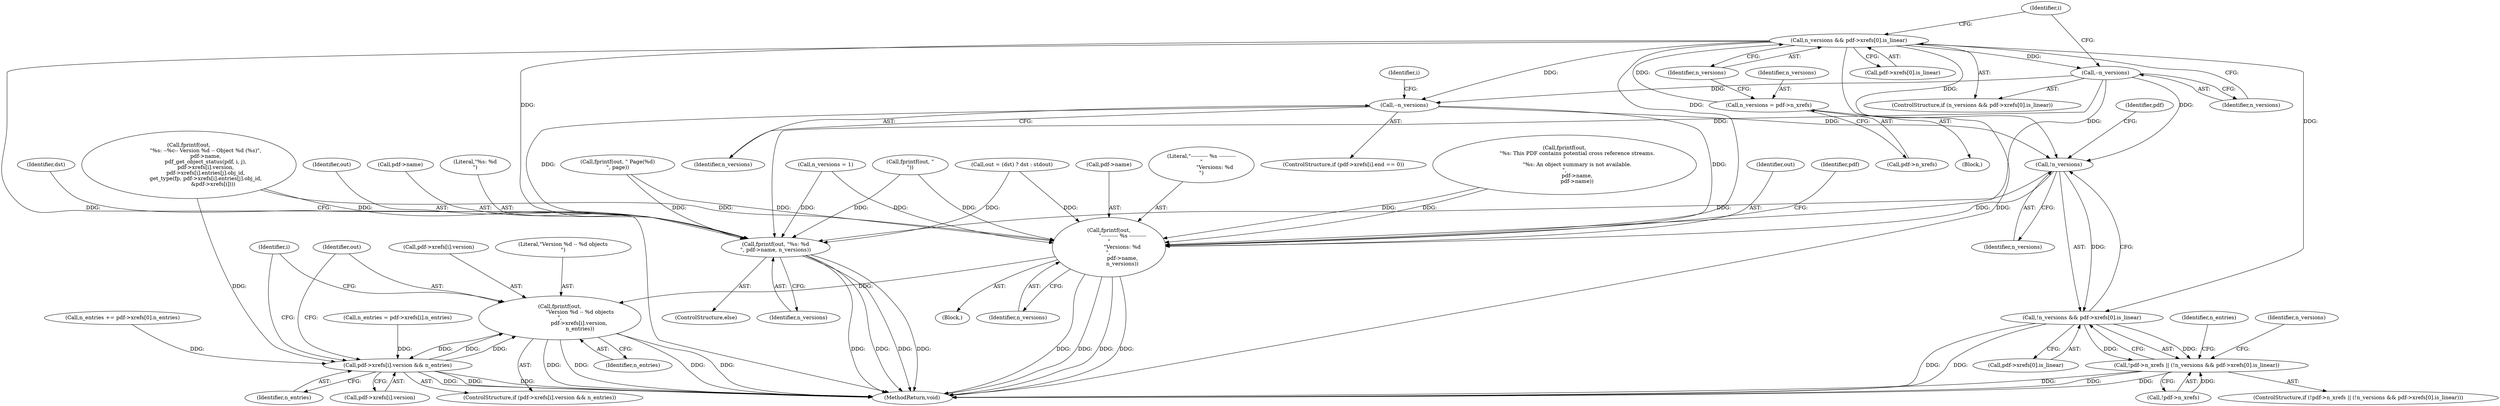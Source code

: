 digraph "0_pdfresurrect_0c4120fffa3dffe97b95c486a120eded82afe8a6_9@array" {
"1000194" [label="(Call,n_versions && pdf->xrefs[0].is_linear)"];
"1000188" [label="(Call,n_versions = pdf->n_xrefs)"];
"1000203" [label="(Call,--n_versions)"];
"1000226" [label="(Call,--n_versions)"];
"1000235" [label="(Call,!n_versions)"];
"1000234" [label="(Call,!n_versions && pdf->xrefs[0].is_linear)"];
"1000229" [label="(Call,!pdf->n_xrefs || (!n_versions && pdf->xrefs[0].is_linear))"];
"1000371" [label="(Call,fprintf(out,\n                \"---------- %s ----------\n\"\n                \"Versions: %d\n\", \n                pdf->name,\n                n_versions))"];
"1000440" [label="(Call,fprintf(out,\n                        \"Version %d -- %d objects\n\",\n                        pdf->xrefs[i].version, \n                        n_entries))"];
"1000431" [label="(Call,pdf->xrefs[i].version && n_entries)"];
"1000452" [label="(Call,fprintf(out, \"%s: %d\n\", pdf->name, n_versions))"];
"1000227" [label="(Identifier,n_versions)"];
"1000204" [label="(Identifier,n_versions)"];
"1000190" [label="(Call,pdf->n_xrefs)"];
"1000194" [label="(Call,n_versions && pdf->xrefs[0].is_linear)"];
"1000452" [label="(Call,fprintf(out, \"%s: %d\n\", pdf->name, n_versions))"];
"1000440" [label="(Call,fprintf(out,\n                        \"Version %d -- %d objects\n\",\n                        pdf->xrefs[i].version, \n                        n_entries))"];
"1000226" [label="(Call,--n_versions)"];
"1000455" [label="(Call,pdf->name)"];
"1000443" [label="(Call,pdf->xrefs[i].version)"];
"1000372" [label="(Identifier,out)"];
"1000454" [label="(Literal,\"%s: %d\n\")"];
"1000195" [label="(Identifier,n_versions)"];
"1000203" [label="(Call,--n_versions)"];
"1000458" [label="(Identifier,n_versions)"];
"1000381" [label="(Identifier,pdf)"];
"1000354" [label="(Block,)"];
"1000182" [label="(Call,out = (dst) ? dst : stdout)"];
"1000230" [label="(Call,!pdf->n_xrefs)"];
"1000439" [label="(Identifier,n_entries)"];
"1000292" [label="(Call,fprintf(out,\n                    \"%s: --%c-- Version %d -- Object %d (%s)\",\n                    pdf->name,\n                    pdf_get_object_status(pdf, i, j),\n                    pdf->xrefs[i].version,\n                    pdf->xrefs[i].entries[j].obj_id,\n                    get_type(fp, pdf->xrefs[i].entries[j].obj_id,\n                             &pdf->xrefs[i])))"];
"1000377" [label="(Identifier,n_versions)"];
"1000453" [label="(Identifier,out)"];
"1000441" [label="(Identifier,out)"];
"1000240" [label="(Identifier,pdf)"];
"1000234" [label="(Call,!n_versions && pdf->xrefs[0].is_linear)"];
"1000442" [label="(Literal,\"Version %d -- %d objects\n\")"];
"1000341" [label="(Call,fprintf(out, \" Page(%d)\n\", page))"];
"1000229" [label="(Call,!pdf->n_xrefs || (!n_versions && pdf->xrefs[0].is_linear))"];
"1000248" [label="(Identifier,n_entries)"];
"1000236" [label="(Identifier,n_versions)"];
"1000374" [label="(Call,pdf->name)"];
"1000117" [label="(Block,)"];
"1000244" [label="(Call,n_versions = 1)"];
"1000189" [label="(Identifier,n_versions)"];
"1000466" [label="(MethodReturn,void)"];
"1000431" [label="(Call,pdf->xrefs[i].version && n_entries)"];
"1000432" [label="(Call,pdf->xrefs[i].version)"];
"1000235" [label="(Call,!n_versions)"];
"1000245" [label="(Identifier,n_versions)"];
"1000373" [label="(Literal,\"---------- %s ----------\n\"\n                \"Versions: %d\n\")"];
"1000215" [label="(Identifier,i)"];
"1000237" [label="(Call,pdf->xrefs[0].is_linear)"];
"1000371" [label="(Call,fprintf(out,\n                \"---------- %s ----------\n\"\n                \"Versions: %d\n\", \n                pdf->name,\n                n_versions))"];
"1000196" [label="(Call,pdf->xrefs[0].is_linear)"];
"1000346" [label="(Call,fprintf(out, \"\n\"))"];
"1000362" [label="(Call,fprintf(out,\n               \"%s: This PDF contains potential cross reference streams.\n\"\n               \"%s: An object summary is not available.\n\",\n               pdf->name,\n               pdf->name))"];
"1000228" [label="(ControlStructure,if (!pdf->n_xrefs || (!n_versions && pdf->xrefs[0].is_linear)))"];
"1000450" [label="(Identifier,n_entries)"];
"1000430" [label="(ControlStructure,if (pdf->xrefs[i].version && n_entries))"];
"1000421" [label="(Call,n_entries += pdf->xrefs[0].n_entries)"];
"1000188" [label="(Call,n_versions = pdf->n_xrefs)"];
"1000216" [label="(ControlStructure,if (pdf->xrefs[i].end == 0))"];
"1000393" [label="(Identifier,i)"];
"1000404" [label="(Call,n_entries = pdf->xrefs[i].n_entries)"];
"1000451" [label="(ControlStructure,else)"];
"1000193" [label="(ControlStructure,if (n_versions && pdf->xrefs[0].is_linear))"];
"1000207" [label="(Identifier,i)"];
"1000460" [label="(Identifier,dst)"];
"1000194" -> "1000193"  [label="AST: "];
"1000194" -> "1000195"  [label="CFG: "];
"1000194" -> "1000196"  [label="CFG: "];
"1000195" -> "1000194"  [label="AST: "];
"1000196" -> "1000194"  [label="AST: "];
"1000204" -> "1000194"  [label="CFG: "];
"1000207" -> "1000194"  [label="CFG: "];
"1000194" -> "1000466"  [label="DDG: "];
"1000194" -> "1000466"  [label="DDG: "];
"1000188" -> "1000194"  [label="DDG: "];
"1000194" -> "1000203"  [label="DDG: "];
"1000194" -> "1000226"  [label="DDG: "];
"1000194" -> "1000235"  [label="DDG: "];
"1000194" -> "1000234"  [label="DDG: "];
"1000194" -> "1000371"  [label="DDG: "];
"1000194" -> "1000452"  [label="DDG: "];
"1000188" -> "1000117"  [label="AST: "];
"1000188" -> "1000190"  [label="CFG: "];
"1000189" -> "1000188"  [label="AST: "];
"1000190" -> "1000188"  [label="AST: "];
"1000195" -> "1000188"  [label="CFG: "];
"1000203" -> "1000193"  [label="AST: "];
"1000203" -> "1000204"  [label="CFG: "];
"1000204" -> "1000203"  [label="AST: "];
"1000207" -> "1000203"  [label="CFG: "];
"1000203" -> "1000226"  [label="DDG: "];
"1000203" -> "1000235"  [label="DDG: "];
"1000203" -> "1000371"  [label="DDG: "];
"1000203" -> "1000452"  [label="DDG: "];
"1000226" -> "1000216"  [label="AST: "];
"1000226" -> "1000227"  [label="CFG: "];
"1000227" -> "1000226"  [label="AST: "];
"1000215" -> "1000226"  [label="CFG: "];
"1000226" -> "1000235"  [label="DDG: "];
"1000226" -> "1000371"  [label="DDG: "];
"1000226" -> "1000452"  [label="DDG: "];
"1000235" -> "1000234"  [label="AST: "];
"1000235" -> "1000236"  [label="CFG: "];
"1000236" -> "1000235"  [label="AST: "];
"1000240" -> "1000235"  [label="CFG: "];
"1000234" -> "1000235"  [label="CFG: "];
"1000235" -> "1000234"  [label="DDG: "];
"1000235" -> "1000371"  [label="DDG: "];
"1000235" -> "1000452"  [label="DDG: "];
"1000234" -> "1000229"  [label="AST: "];
"1000234" -> "1000237"  [label="CFG: "];
"1000237" -> "1000234"  [label="AST: "];
"1000229" -> "1000234"  [label="CFG: "];
"1000234" -> "1000466"  [label="DDG: "];
"1000234" -> "1000466"  [label="DDG: "];
"1000234" -> "1000229"  [label="DDG: "];
"1000234" -> "1000229"  [label="DDG: "];
"1000229" -> "1000228"  [label="AST: "];
"1000229" -> "1000230"  [label="CFG: "];
"1000230" -> "1000229"  [label="AST: "];
"1000245" -> "1000229"  [label="CFG: "];
"1000248" -> "1000229"  [label="CFG: "];
"1000229" -> "1000466"  [label="DDG: "];
"1000229" -> "1000466"  [label="DDG: "];
"1000229" -> "1000466"  [label="DDG: "];
"1000230" -> "1000229"  [label="DDG: "];
"1000371" -> "1000354"  [label="AST: "];
"1000371" -> "1000377"  [label="CFG: "];
"1000372" -> "1000371"  [label="AST: "];
"1000373" -> "1000371"  [label="AST: "];
"1000374" -> "1000371"  [label="AST: "];
"1000377" -> "1000371"  [label="AST: "];
"1000381" -> "1000371"  [label="CFG: "];
"1000371" -> "1000466"  [label="DDG: "];
"1000371" -> "1000466"  [label="DDG: "];
"1000371" -> "1000466"  [label="DDG: "];
"1000371" -> "1000466"  [label="DDG: "];
"1000346" -> "1000371"  [label="DDG: "];
"1000341" -> "1000371"  [label="DDG: "];
"1000182" -> "1000371"  [label="DDG: "];
"1000362" -> "1000371"  [label="DDG: "];
"1000362" -> "1000371"  [label="DDG: "];
"1000292" -> "1000371"  [label="DDG: "];
"1000244" -> "1000371"  [label="DDG: "];
"1000371" -> "1000440"  [label="DDG: "];
"1000440" -> "1000430"  [label="AST: "];
"1000440" -> "1000450"  [label="CFG: "];
"1000441" -> "1000440"  [label="AST: "];
"1000442" -> "1000440"  [label="AST: "];
"1000443" -> "1000440"  [label="AST: "];
"1000450" -> "1000440"  [label="AST: "];
"1000393" -> "1000440"  [label="CFG: "];
"1000440" -> "1000466"  [label="DDG: "];
"1000440" -> "1000466"  [label="DDG: "];
"1000440" -> "1000466"  [label="DDG: "];
"1000440" -> "1000466"  [label="DDG: "];
"1000440" -> "1000431"  [label="DDG: "];
"1000431" -> "1000440"  [label="DDG: "];
"1000431" -> "1000440"  [label="DDG: "];
"1000431" -> "1000430"  [label="AST: "];
"1000431" -> "1000432"  [label="CFG: "];
"1000431" -> "1000439"  [label="CFG: "];
"1000432" -> "1000431"  [label="AST: "];
"1000439" -> "1000431"  [label="AST: "];
"1000441" -> "1000431"  [label="CFG: "];
"1000393" -> "1000431"  [label="CFG: "];
"1000431" -> "1000466"  [label="DDG: "];
"1000431" -> "1000466"  [label="DDG: "];
"1000431" -> "1000466"  [label="DDG: "];
"1000292" -> "1000431"  [label="DDG: "];
"1000404" -> "1000431"  [label="DDG: "];
"1000421" -> "1000431"  [label="DDG: "];
"1000452" -> "1000451"  [label="AST: "];
"1000452" -> "1000458"  [label="CFG: "];
"1000453" -> "1000452"  [label="AST: "];
"1000454" -> "1000452"  [label="AST: "];
"1000455" -> "1000452"  [label="AST: "];
"1000458" -> "1000452"  [label="AST: "];
"1000460" -> "1000452"  [label="CFG: "];
"1000452" -> "1000466"  [label="DDG: "];
"1000452" -> "1000466"  [label="DDG: "];
"1000452" -> "1000466"  [label="DDG: "];
"1000452" -> "1000466"  [label="DDG: "];
"1000346" -> "1000452"  [label="DDG: "];
"1000341" -> "1000452"  [label="DDG: "];
"1000182" -> "1000452"  [label="DDG: "];
"1000292" -> "1000452"  [label="DDG: "];
"1000244" -> "1000452"  [label="DDG: "];
}
